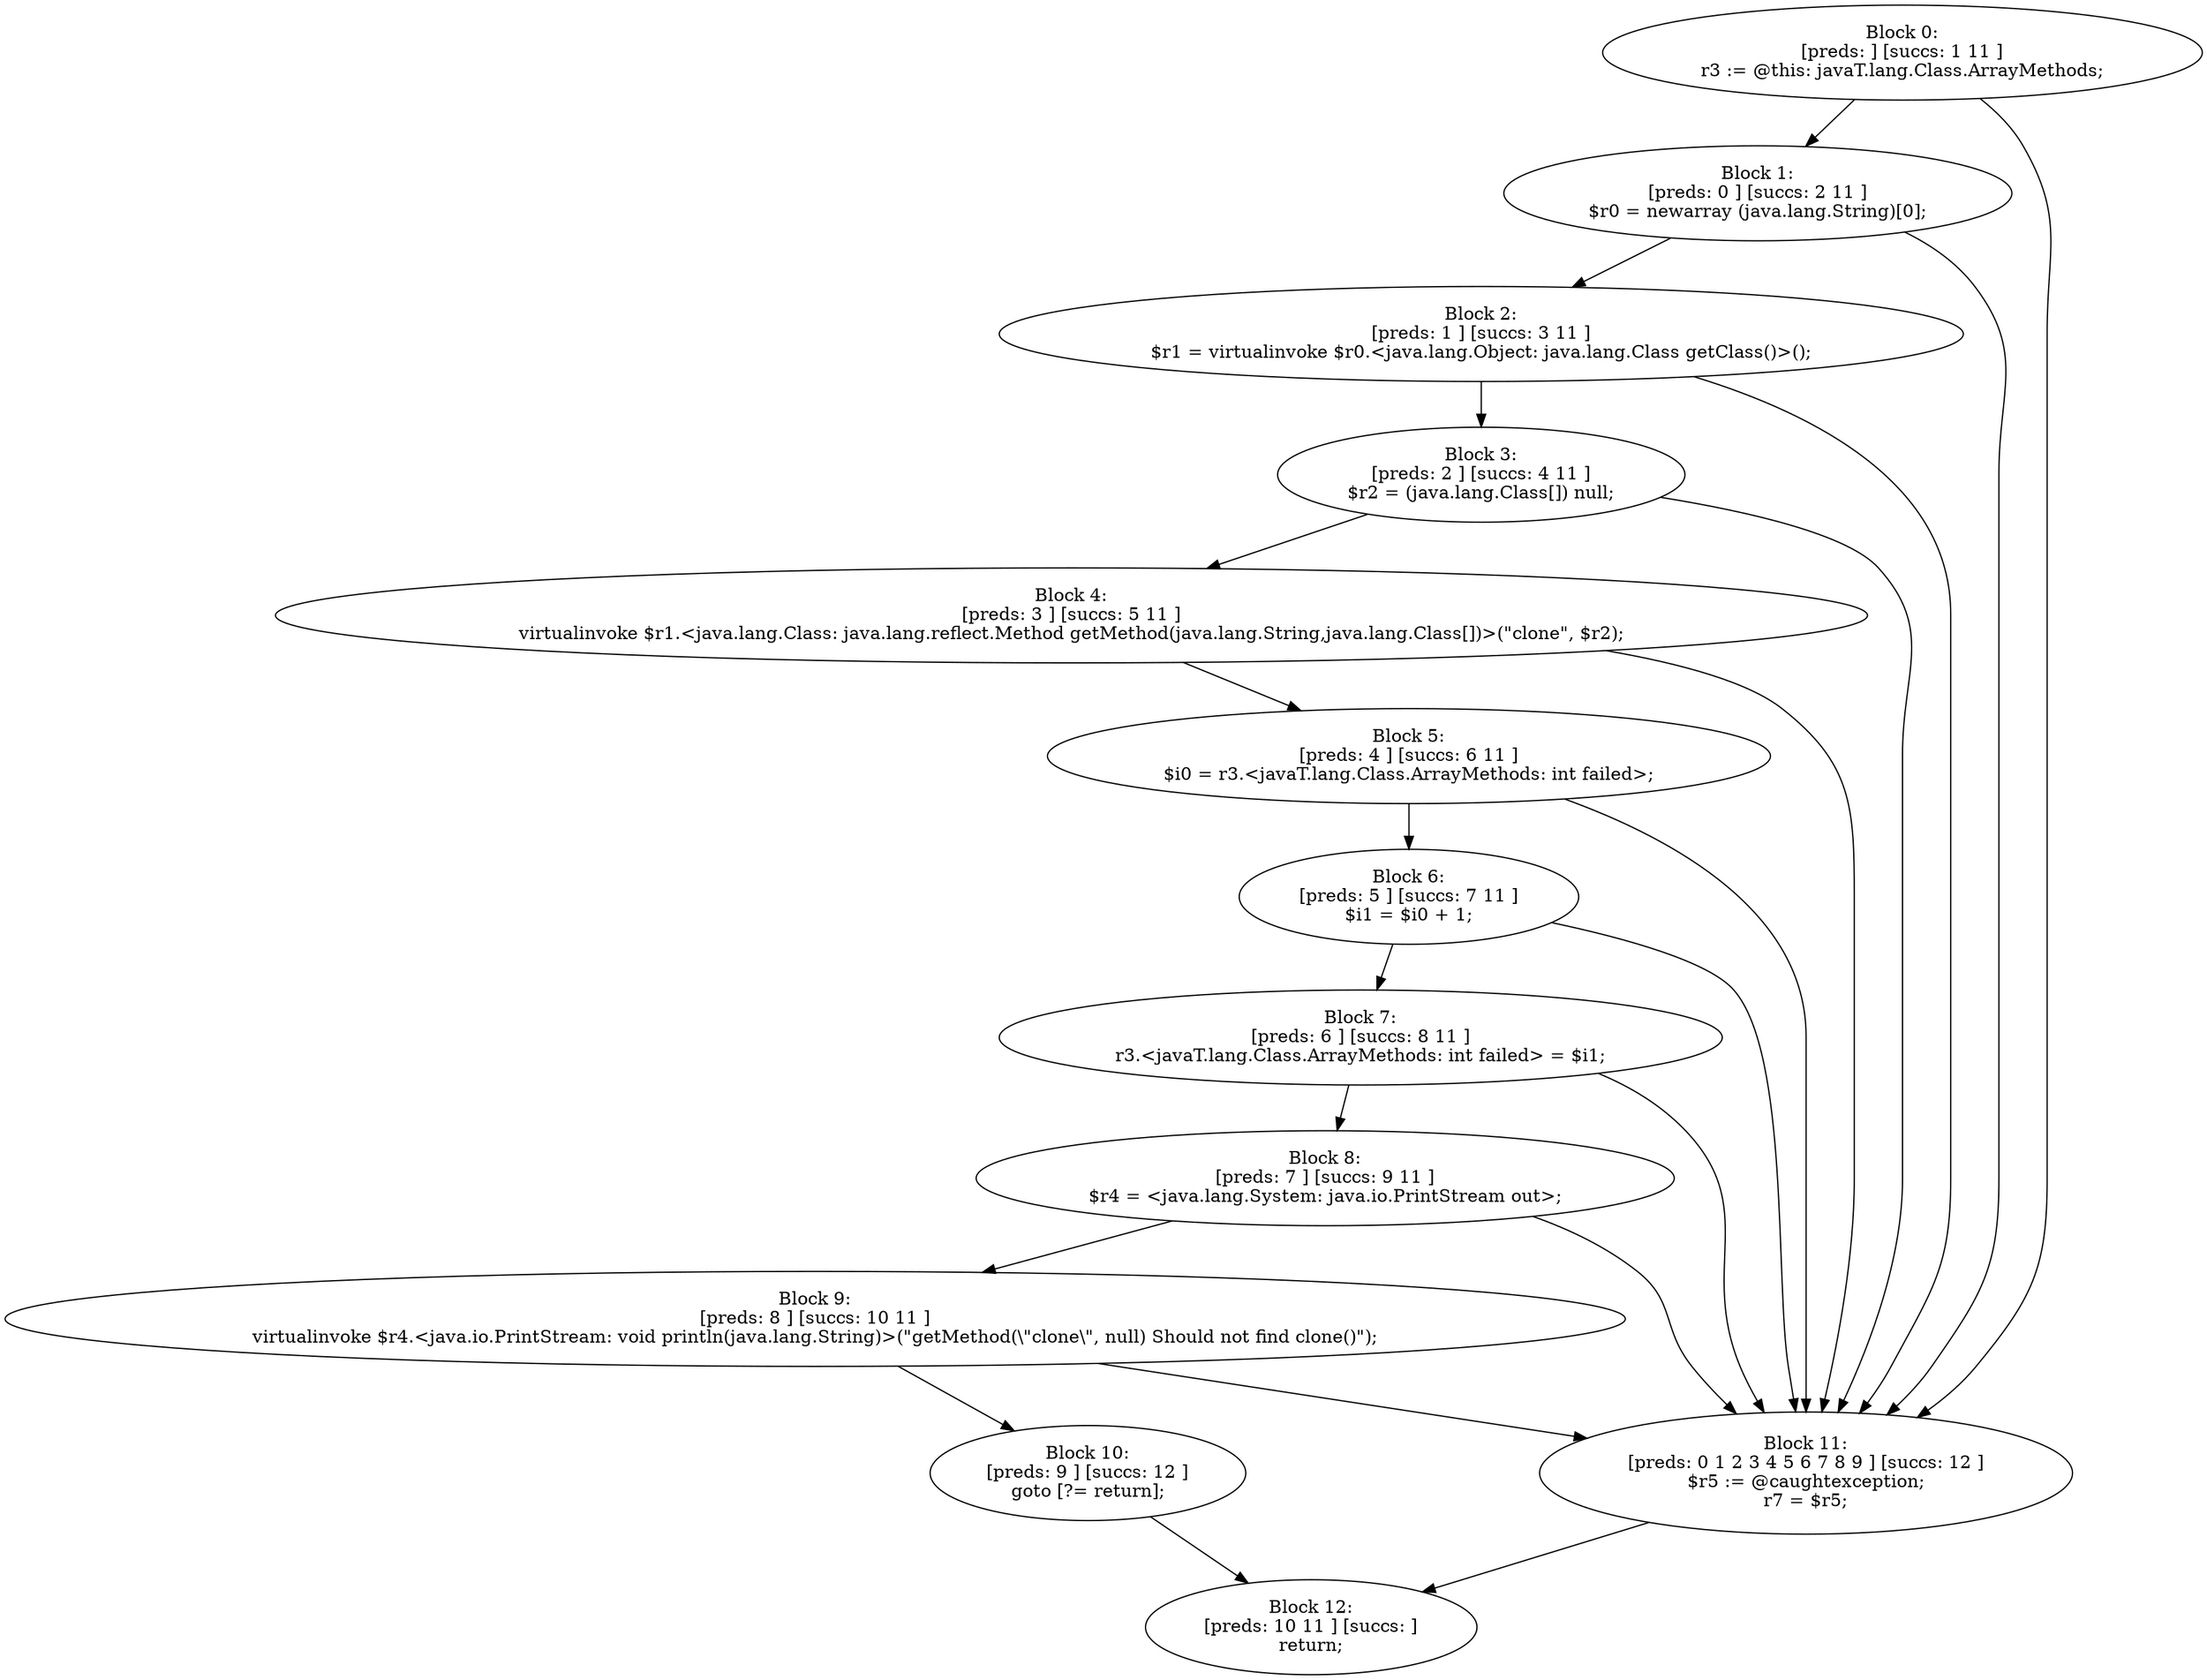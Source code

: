 digraph "unitGraph" {
    "Block 0:
[preds: ] [succs: 1 11 ]
r3 := @this: javaT.lang.Class.ArrayMethods;
"
    "Block 1:
[preds: 0 ] [succs: 2 11 ]
$r0 = newarray (java.lang.String)[0];
"
    "Block 2:
[preds: 1 ] [succs: 3 11 ]
$r1 = virtualinvoke $r0.<java.lang.Object: java.lang.Class getClass()>();
"
    "Block 3:
[preds: 2 ] [succs: 4 11 ]
$r2 = (java.lang.Class[]) null;
"
    "Block 4:
[preds: 3 ] [succs: 5 11 ]
virtualinvoke $r1.<java.lang.Class: java.lang.reflect.Method getMethod(java.lang.String,java.lang.Class[])>(\"clone\", $r2);
"
    "Block 5:
[preds: 4 ] [succs: 6 11 ]
$i0 = r3.<javaT.lang.Class.ArrayMethods: int failed>;
"
    "Block 6:
[preds: 5 ] [succs: 7 11 ]
$i1 = $i0 + 1;
"
    "Block 7:
[preds: 6 ] [succs: 8 11 ]
r3.<javaT.lang.Class.ArrayMethods: int failed> = $i1;
"
    "Block 8:
[preds: 7 ] [succs: 9 11 ]
$r4 = <java.lang.System: java.io.PrintStream out>;
"
    "Block 9:
[preds: 8 ] [succs: 10 11 ]
virtualinvoke $r4.<java.io.PrintStream: void println(java.lang.String)>(\"getMethod(\\\"clone\\\", null) Should not find clone()\");
"
    "Block 10:
[preds: 9 ] [succs: 12 ]
goto [?= return];
"
    "Block 11:
[preds: 0 1 2 3 4 5 6 7 8 9 ] [succs: 12 ]
$r5 := @caughtexception;
r7 = $r5;
"
    "Block 12:
[preds: 10 11 ] [succs: ]
return;
"
    "Block 0:
[preds: ] [succs: 1 11 ]
r3 := @this: javaT.lang.Class.ArrayMethods;
"->"Block 1:
[preds: 0 ] [succs: 2 11 ]
$r0 = newarray (java.lang.String)[0];
";
    "Block 0:
[preds: ] [succs: 1 11 ]
r3 := @this: javaT.lang.Class.ArrayMethods;
"->"Block 11:
[preds: 0 1 2 3 4 5 6 7 8 9 ] [succs: 12 ]
$r5 := @caughtexception;
r7 = $r5;
";
    "Block 1:
[preds: 0 ] [succs: 2 11 ]
$r0 = newarray (java.lang.String)[0];
"->"Block 2:
[preds: 1 ] [succs: 3 11 ]
$r1 = virtualinvoke $r0.<java.lang.Object: java.lang.Class getClass()>();
";
    "Block 1:
[preds: 0 ] [succs: 2 11 ]
$r0 = newarray (java.lang.String)[0];
"->"Block 11:
[preds: 0 1 2 3 4 5 6 7 8 9 ] [succs: 12 ]
$r5 := @caughtexception;
r7 = $r5;
";
    "Block 2:
[preds: 1 ] [succs: 3 11 ]
$r1 = virtualinvoke $r0.<java.lang.Object: java.lang.Class getClass()>();
"->"Block 3:
[preds: 2 ] [succs: 4 11 ]
$r2 = (java.lang.Class[]) null;
";
    "Block 2:
[preds: 1 ] [succs: 3 11 ]
$r1 = virtualinvoke $r0.<java.lang.Object: java.lang.Class getClass()>();
"->"Block 11:
[preds: 0 1 2 3 4 5 6 7 8 9 ] [succs: 12 ]
$r5 := @caughtexception;
r7 = $r5;
";
    "Block 3:
[preds: 2 ] [succs: 4 11 ]
$r2 = (java.lang.Class[]) null;
"->"Block 4:
[preds: 3 ] [succs: 5 11 ]
virtualinvoke $r1.<java.lang.Class: java.lang.reflect.Method getMethod(java.lang.String,java.lang.Class[])>(\"clone\", $r2);
";
    "Block 3:
[preds: 2 ] [succs: 4 11 ]
$r2 = (java.lang.Class[]) null;
"->"Block 11:
[preds: 0 1 2 3 4 5 6 7 8 9 ] [succs: 12 ]
$r5 := @caughtexception;
r7 = $r5;
";
    "Block 4:
[preds: 3 ] [succs: 5 11 ]
virtualinvoke $r1.<java.lang.Class: java.lang.reflect.Method getMethod(java.lang.String,java.lang.Class[])>(\"clone\", $r2);
"->"Block 5:
[preds: 4 ] [succs: 6 11 ]
$i0 = r3.<javaT.lang.Class.ArrayMethods: int failed>;
";
    "Block 4:
[preds: 3 ] [succs: 5 11 ]
virtualinvoke $r1.<java.lang.Class: java.lang.reflect.Method getMethod(java.lang.String,java.lang.Class[])>(\"clone\", $r2);
"->"Block 11:
[preds: 0 1 2 3 4 5 6 7 8 9 ] [succs: 12 ]
$r5 := @caughtexception;
r7 = $r5;
";
    "Block 5:
[preds: 4 ] [succs: 6 11 ]
$i0 = r3.<javaT.lang.Class.ArrayMethods: int failed>;
"->"Block 6:
[preds: 5 ] [succs: 7 11 ]
$i1 = $i0 + 1;
";
    "Block 5:
[preds: 4 ] [succs: 6 11 ]
$i0 = r3.<javaT.lang.Class.ArrayMethods: int failed>;
"->"Block 11:
[preds: 0 1 2 3 4 5 6 7 8 9 ] [succs: 12 ]
$r5 := @caughtexception;
r7 = $r5;
";
    "Block 6:
[preds: 5 ] [succs: 7 11 ]
$i1 = $i0 + 1;
"->"Block 7:
[preds: 6 ] [succs: 8 11 ]
r3.<javaT.lang.Class.ArrayMethods: int failed> = $i1;
";
    "Block 6:
[preds: 5 ] [succs: 7 11 ]
$i1 = $i0 + 1;
"->"Block 11:
[preds: 0 1 2 3 4 5 6 7 8 9 ] [succs: 12 ]
$r5 := @caughtexception;
r7 = $r5;
";
    "Block 7:
[preds: 6 ] [succs: 8 11 ]
r3.<javaT.lang.Class.ArrayMethods: int failed> = $i1;
"->"Block 8:
[preds: 7 ] [succs: 9 11 ]
$r4 = <java.lang.System: java.io.PrintStream out>;
";
    "Block 7:
[preds: 6 ] [succs: 8 11 ]
r3.<javaT.lang.Class.ArrayMethods: int failed> = $i1;
"->"Block 11:
[preds: 0 1 2 3 4 5 6 7 8 9 ] [succs: 12 ]
$r5 := @caughtexception;
r7 = $r5;
";
    "Block 8:
[preds: 7 ] [succs: 9 11 ]
$r4 = <java.lang.System: java.io.PrintStream out>;
"->"Block 9:
[preds: 8 ] [succs: 10 11 ]
virtualinvoke $r4.<java.io.PrintStream: void println(java.lang.String)>(\"getMethod(\\\"clone\\\", null) Should not find clone()\");
";
    "Block 8:
[preds: 7 ] [succs: 9 11 ]
$r4 = <java.lang.System: java.io.PrintStream out>;
"->"Block 11:
[preds: 0 1 2 3 4 5 6 7 8 9 ] [succs: 12 ]
$r5 := @caughtexception;
r7 = $r5;
";
    "Block 9:
[preds: 8 ] [succs: 10 11 ]
virtualinvoke $r4.<java.io.PrintStream: void println(java.lang.String)>(\"getMethod(\\\"clone\\\", null) Should not find clone()\");
"->"Block 10:
[preds: 9 ] [succs: 12 ]
goto [?= return];
";
    "Block 9:
[preds: 8 ] [succs: 10 11 ]
virtualinvoke $r4.<java.io.PrintStream: void println(java.lang.String)>(\"getMethod(\\\"clone\\\", null) Should not find clone()\");
"->"Block 11:
[preds: 0 1 2 3 4 5 6 7 8 9 ] [succs: 12 ]
$r5 := @caughtexception;
r7 = $r5;
";
    "Block 10:
[preds: 9 ] [succs: 12 ]
goto [?= return];
"->"Block 12:
[preds: 10 11 ] [succs: ]
return;
";
    "Block 11:
[preds: 0 1 2 3 4 5 6 7 8 9 ] [succs: 12 ]
$r5 := @caughtexception;
r7 = $r5;
"->"Block 12:
[preds: 10 11 ] [succs: ]
return;
";
}
